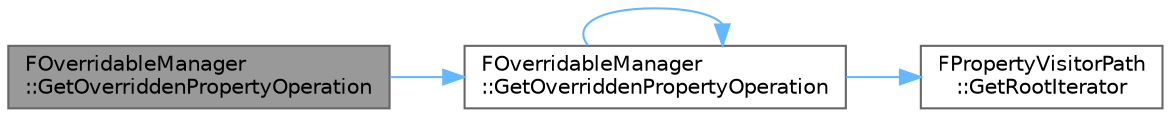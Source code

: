 digraph "FOverridableManager::GetOverriddenPropertyOperation"
{
 // INTERACTIVE_SVG=YES
 // LATEX_PDF_SIZE
  bgcolor="transparent";
  edge [fontname=Helvetica,fontsize=10,labelfontname=Helvetica,labelfontsize=10];
  node [fontname=Helvetica,fontsize=10,shape=box,height=0.2,width=0.4];
  rankdir="LR";
  Node1 [id="Node000001",label="FOverridableManager\l::GetOverriddenPropertyOperation",height=0.2,width=0.4,color="gray40", fillcolor="grey60", style="filled", fontcolor="black",tooltip="Retrieve the overridable operation from the specified the edit property chain."];
  Node1 -> Node2 [id="edge1_Node000001_Node000002",color="steelblue1",style="solid",tooltip=" "];
  Node2 [id="Node000002",label="FOverridableManager\l::GetOverriddenPropertyOperation",height=0.2,width=0.4,color="grey40", fillcolor="white", style="filled",URL="$db/df3/classFOverridableManager.html#a047e0391983f69afa4683b9f5b7eab95",tooltip="Retrieve the overridable operation from the specified property path."];
  Node2 -> Node2 [id="edge2_Node000002_Node000002",color="steelblue1",style="solid",tooltip=" "];
  Node2 -> Node3 [id="edge3_Node000002_Node000003",color="steelblue1",style="solid",tooltip=" "];
  Node3 [id="Node000003",label="FPropertyVisitorPath\l::GetRootIterator",height=0.2,width=0.4,color="grey40", fillcolor="white", style="filled",URL="$d0/d9e/structFPropertyVisitorPath.html#af75586ed53c0cf96d5a726bc46e289d8",tooltip="Returns an iterator on the root path node, useful when calling methods that are recursive."];
}
